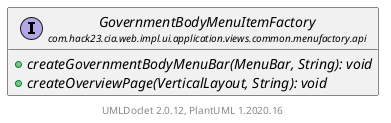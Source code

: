 @startuml
    set namespaceSeparator none
    hide empty fields
    hide empty methods

    interface "<size:14>GovernmentBodyMenuItemFactory\n<size:10>com.hack23.cia.web.impl.ui.application.views.common.menufactory.api" as com.hack23.cia.web.impl.ui.application.views.common.menufactory.api.GovernmentBodyMenuItemFactory [[GovernmentBodyMenuItemFactory.html]] {
        {abstract} +createGovernmentBodyMenuBar(MenuBar, String): void
        {abstract} +createOverviewPage(VerticalLayout, String): void
    }

    center footer UMLDoclet 2.0.12, PlantUML 1.2020.16
@enduml
